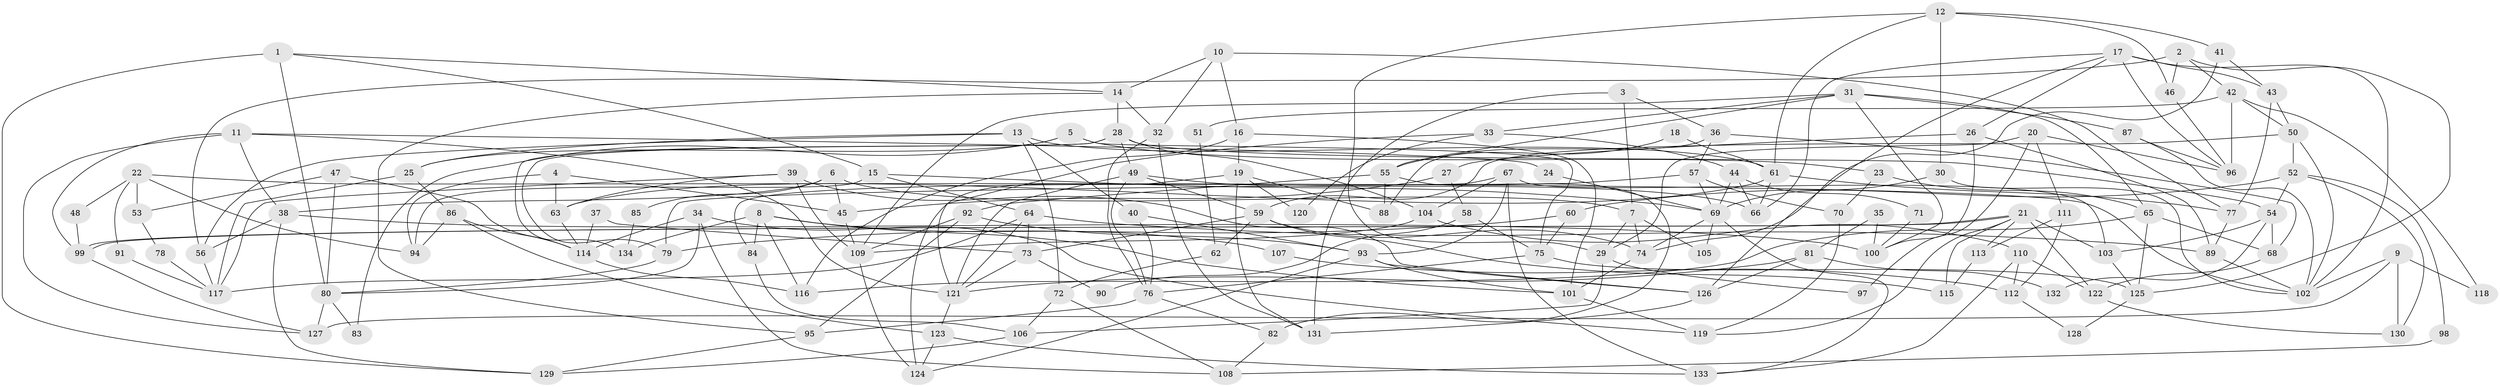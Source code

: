 // coarse degree distribution, {4: 0.3283582089552239, 6: 0.1044776119402985, 2: 0.11940298507462686, 3: 0.08955223880597014, 5: 0.1791044776119403, 11: 0.029850746268656716, 7: 0.07462686567164178, 8: 0.029850746268656716, 10: 0.014925373134328358, 9: 0.014925373134328358, 12: 0.014925373134328358}
// Generated by graph-tools (version 1.1) at 2025/52/03/04/25 21:52:12]
// undirected, 134 vertices, 268 edges
graph export_dot {
graph [start="1"]
  node [color=gray90,style=filled];
  1;
  2;
  3;
  4;
  5;
  6;
  7;
  8;
  9;
  10;
  11;
  12;
  13;
  14;
  15;
  16;
  17;
  18;
  19;
  20;
  21;
  22;
  23;
  24;
  25;
  26;
  27;
  28;
  29;
  30;
  31;
  32;
  33;
  34;
  35;
  36;
  37;
  38;
  39;
  40;
  41;
  42;
  43;
  44;
  45;
  46;
  47;
  48;
  49;
  50;
  51;
  52;
  53;
  54;
  55;
  56;
  57;
  58;
  59;
  60;
  61;
  62;
  63;
  64;
  65;
  66;
  67;
  68;
  69;
  70;
  71;
  72;
  73;
  74;
  75;
  76;
  77;
  78;
  79;
  80;
  81;
  82;
  83;
  84;
  85;
  86;
  87;
  88;
  89;
  90;
  91;
  92;
  93;
  94;
  95;
  96;
  97;
  98;
  99;
  100;
  101;
  102;
  103;
  104;
  105;
  106;
  107;
  108;
  109;
  110;
  111;
  112;
  113;
  114;
  115;
  116;
  117;
  118;
  119;
  120;
  121;
  122;
  123;
  124;
  125;
  126;
  127;
  128;
  129;
  130;
  131;
  132;
  133;
  134;
  1 -- 14;
  1 -- 129;
  1 -- 15;
  1 -- 80;
  2 -- 125;
  2 -- 46;
  2 -- 42;
  2 -- 56;
  3 -- 36;
  3 -- 7;
  3 -- 131;
  4 -- 94;
  4 -- 63;
  4 -- 45;
  5 -- 75;
  5 -- 23;
  5 -- 25;
  5 -- 83;
  6 -- 45;
  6 -- 38;
  6 -- 7;
  6 -- 85;
  7 -- 29;
  7 -- 74;
  7 -- 105;
  8 -- 101;
  8 -- 116;
  8 -- 84;
  8 -- 107;
  8 -- 134;
  9 -- 102;
  9 -- 127;
  9 -- 118;
  9 -- 130;
  10 -- 16;
  10 -- 14;
  10 -- 32;
  10 -- 77;
  11 -- 127;
  11 -- 121;
  11 -- 24;
  11 -- 38;
  11 -- 99;
  12 -- 61;
  12 -- 41;
  12 -- 29;
  12 -- 30;
  12 -- 46;
  13 -- 25;
  13 -- 61;
  13 -- 40;
  13 -- 56;
  13 -- 72;
  14 -- 32;
  14 -- 95;
  14 -- 28;
  15 -- 69;
  15 -- 64;
  15 -- 94;
  16 -- 116;
  16 -- 19;
  16 -- 101;
  17 -- 96;
  17 -- 102;
  17 -- 26;
  17 -- 43;
  17 -- 66;
  17 -- 126;
  18 -- 61;
  18 -- 55;
  19 -- 131;
  19 -- 124;
  19 -- 88;
  19 -- 120;
  20 -- 29;
  20 -- 96;
  20 -- 97;
  20 -- 111;
  21 -- 99;
  21 -- 99;
  21 -- 103;
  21 -- 113;
  21 -- 115;
  21 -- 119;
  21 -- 122;
  22 -- 102;
  22 -- 94;
  22 -- 48;
  22 -- 53;
  22 -- 91;
  23 -- 65;
  23 -- 70;
  24 -- 69;
  25 -- 117;
  25 -- 86;
  26 -- 89;
  26 -- 27;
  26 -- 100;
  27 -- 45;
  27 -- 58;
  28 -- 49;
  28 -- 54;
  28 -- 79;
  28 -- 104;
  28 -- 134;
  29 -- 106;
  29 -- 97;
  30 -- 69;
  30 -- 102;
  31 -- 100;
  31 -- 55;
  31 -- 33;
  31 -- 65;
  31 -- 87;
  31 -- 109;
  32 -- 131;
  32 -- 76;
  33 -- 121;
  33 -- 44;
  33 -- 120;
  34 -- 80;
  34 -- 119;
  34 -- 108;
  34 -- 114;
  35 -- 81;
  35 -- 100;
  36 -- 88;
  36 -- 57;
  36 -- 68;
  37 -- 73;
  37 -- 114;
  38 -- 56;
  38 -- 100;
  38 -- 129;
  39 -- 109;
  39 -- 63;
  39 -- 117;
  39 -- 126;
  40 -- 76;
  40 -- 93;
  41 -- 43;
  41 -- 74;
  42 -- 50;
  42 -- 51;
  42 -- 96;
  42 -- 118;
  43 -- 50;
  43 -- 77;
  44 -- 66;
  44 -- 69;
  44 -- 71;
  45 -- 109;
  46 -- 96;
  47 -- 80;
  47 -- 114;
  47 -- 53;
  48 -- 99;
  49 -- 121;
  49 -- 59;
  49 -- 66;
  49 -- 76;
  50 -- 102;
  50 -- 59;
  50 -- 52;
  51 -- 62;
  52 -- 130;
  52 -- 54;
  52 -- 60;
  52 -- 98;
  53 -- 78;
  54 -- 68;
  54 -- 103;
  54 -- 132;
  55 -- 92;
  55 -- 82;
  55 -- 88;
  56 -- 117;
  57 -- 79;
  57 -- 69;
  57 -- 70;
  58 -- 75;
  58 -- 90;
  59 -- 73;
  59 -- 74;
  59 -- 62;
  59 -- 115;
  60 -- 75;
  60 -- 79;
  61 -- 66;
  61 -- 77;
  61 -- 63;
  62 -- 72;
  63 -- 114;
  64 -- 117;
  64 -- 73;
  64 -- 89;
  64 -- 121;
  65 -- 68;
  65 -- 116;
  65 -- 125;
  67 -- 133;
  67 -- 93;
  67 -- 84;
  67 -- 103;
  67 -- 104;
  68 -- 122;
  69 -- 74;
  69 -- 105;
  69 -- 133;
  70 -- 119;
  71 -- 100;
  72 -- 106;
  72 -- 108;
  73 -- 121;
  73 -- 90;
  74 -- 101;
  75 -- 125;
  75 -- 76;
  76 -- 82;
  76 -- 95;
  77 -- 89;
  78 -- 117;
  79 -- 80;
  80 -- 83;
  80 -- 127;
  81 -- 121;
  81 -- 126;
  81 -- 132;
  82 -- 108;
  84 -- 106;
  85 -- 134;
  86 -- 123;
  86 -- 94;
  86 -- 114;
  87 -- 102;
  87 -- 96;
  89 -- 102;
  91 -- 117;
  92 -- 109;
  92 -- 93;
  92 -- 95;
  93 -- 126;
  93 -- 101;
  93 -- 124;
  95 -- 129;
  98 -- 108;
  99 -- 127;
  101 -- 119;
  103 -- 125;
  104 -- 109;
  104 -- 110;
  106 -- 129;
  107 -- 112;
  109 -- 124;
  110 -- 122;
  110 -- 112;
  110 -- 133;
  111 -- 113;
  111 -- 112;
  112 -- 128;
  113 -- 115;
  114 -- 116;
  121 -- 123;
  122 -- 130;
  123 -- 124;
  123 -- 133;
  125 -- 128;
  126 -- 131;
}
